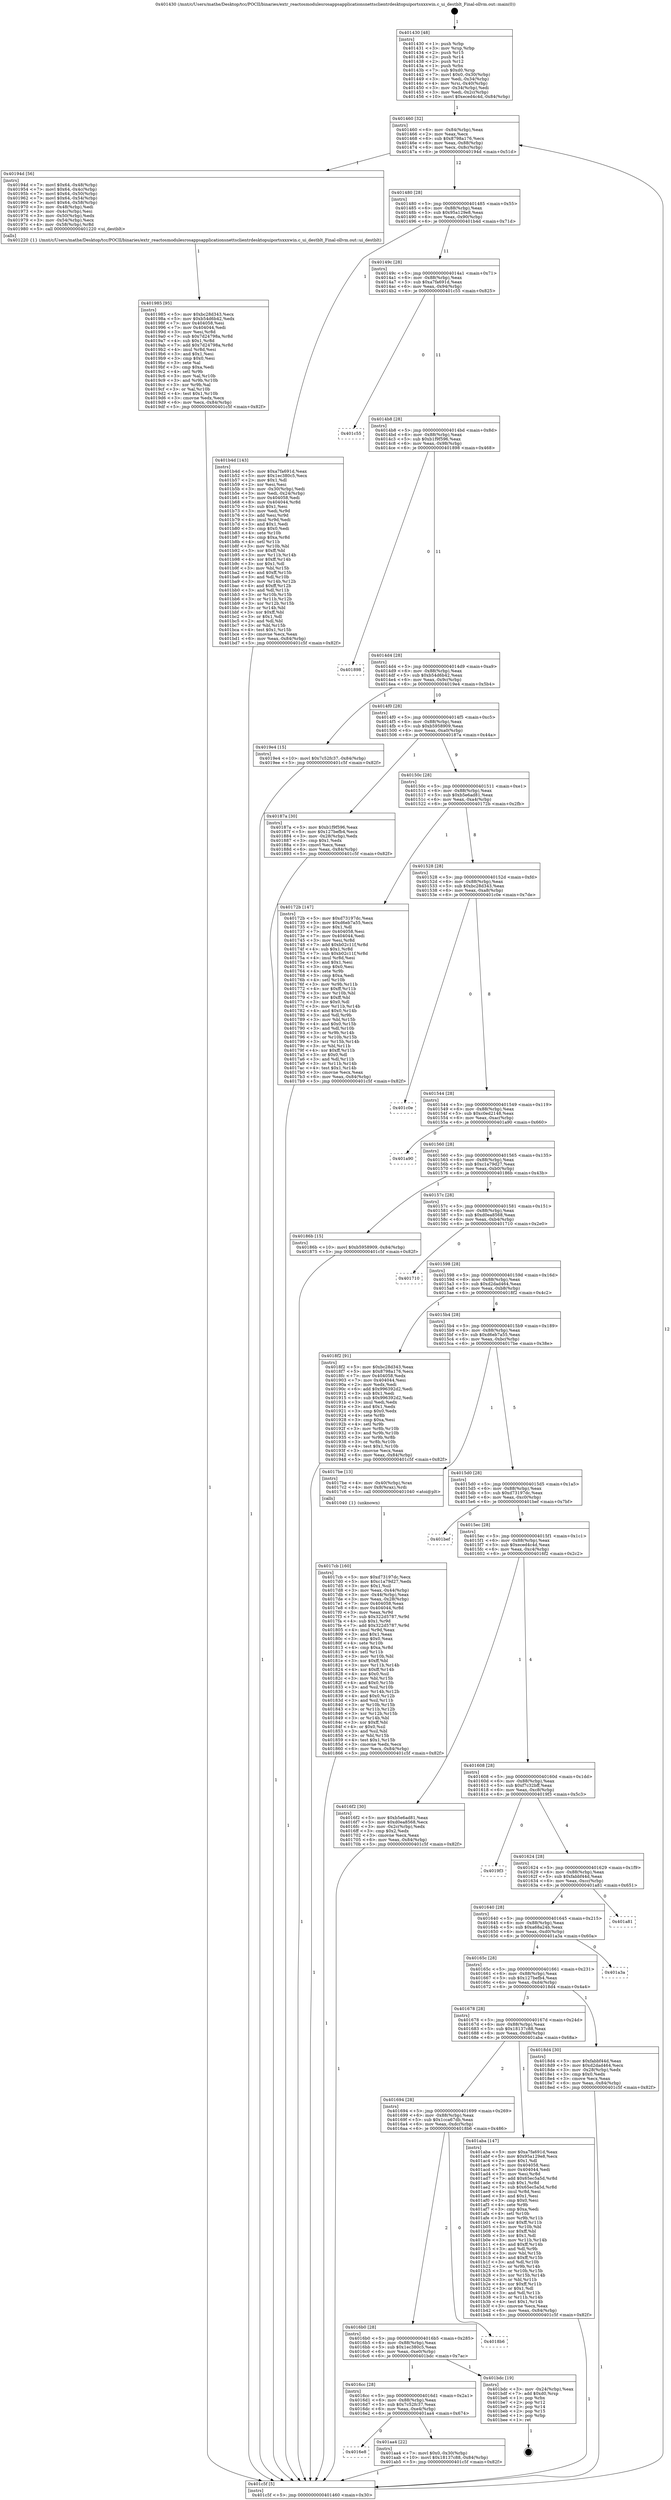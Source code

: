 digraph "0x401430" {
  label = "0x401430 (/mnt/c/Users/mathe/Desktop/tcc/POCII/binaries/extr_reactosmodulesrosappsapplicationsnettsclientrdesktopuiportsxxxwin.c_ui_destblt_Final-ollvm.out::main(0))"
  labelloc = "t"
  node[shape=record]

  Entry [label="",width=0.3,height=0.3,shape=circle,fillcolor=black,style=filled]
  "0x401460" [label="{
     0x401460 [32]\l
     | [instrs]\l
     &nbsp;&nbsp;0x401460 \<+6\>: mov -0x84(%rbp),%eax\l
     &nbsp;&nbsp;0x401466 \<+2\>: mov %eax,%ecx\l
     &nbsp;&nbsp;0x401468 \<+6\>: sub $0x8798a176,%ecx\l
     &nbsp;&nbsp;0x40146e \<+6\>: mov %eax,-0x88(%rbp)\l
     &nbsp;&nbsp;0x401474 \<+6\>: mov %ecx,-0x8c(%rbp)\l
     &nbsp;&nbsp;0x40147a \<+6\>: je 000000000040194d \<main+0x51d\>\l
  }"]
  "0x40194d" [label="{
     0x40194d [56]\l
     | [instrs]\l
     &nbsp;&nbsp;0x40194d \<+7\>: movl $0x64,-0x48(%rbp)\l
     &nbsp;&nbsp;0x401954 \<+7\>: movl $0x64,-0x4c(%rbp)\l
     &nbsp;&nbsp;0x40195b \<+7\>: movl $0x64,-0x50(%rbp)\l
     &nbsp;&nbsp;0x401962 \<+7\>: movl $0x64,-0x54(%rbp)\l
     &nbsp;&nbsp;0x401969 \<+7\>: movl $0x64,-0x58(%rbp)\l
     &nbsp;&nbsp;0x401970 \<+3\>: mov -0x48(%rbp),%edi\l
     &nbsp;&nbsp;0x401973 \<+3\>: mov -0x4c(%rbp),%esi\l
     &nbsp;&nbsp;0x401976 \<+3\>: mov -0x50(%rbp),%edx\l
     &nbsp;&nbsp;0x401979 \<+3\>: mov -0x54(%rbp),%ecx\l
     &nbsp;&nbsp;0x40197c \<+4\>: mov -0x58(%rbp),%r8d\l
     &nbsp;&nbsp;0x401980 \<+5\>: call 0000000000401220 \<ui_destblt\>\l
     | [calls]\l
     &nbsp;&nbsp;0x401220 \{1\} (/mnt/c/Users/mathe/Desktop/tcc/POCII/binaries/extr_reactosmodulesrosappsapplicationsnettsclientrdesktopuiportsxxxwin.c_ui_destblt_Final-ollvm.out::ui_destblt)\l
  }"]
  "0x401480" [label="{
     0x401480 [28]\l
     | [instrs]\l
     &nbsp;&nbsp;0x401480 \<+5\>: jmp 0000000000401485 \<main+0x55\>\l
     &nbsp;&nbsp;0x401485 \<+6\>: mov -0x88(%rbp),%eax\l
     &nbsp;&nbsp;0x40148b \<+5\>: sub $0x95a129e8,%eax\l
     &nbsp;&nbsp;0x401490 \<+6\>: mov %eax,-0x90(%rbp)\l
     &nbsp;&nbsp;0x401496 \<+6\>: je 0000000000401b4d \<main+0x71d\>\l
  }"]
  Exit [label="",width=0.3,height=0.3,shape=circle,fillcolor=black,style=filled,peripheries=2]
  "0x401b4d" [label="{
     0x401b4d [143]\l
     | [instrs]\l
     &nbsp;&nbsp;0x401b4d \<+5\>: mov $0xa7fa691d,%eax\l
     &nbsp;&nbsp;0x401b52 \<+5\>: mov $0x1ec380c5,%ecx\l
     &nbsp;&nbsp;0x401b57 \<+2\>: mov $0x1,%dl\l
     &nbsp;&nbsp;0x401b59 \<+2\>: xor %esi,%esi\l
     &nbsp;&nbsp;0x401b5b \<+3\>: mov -0x30(%rbp),%edi\l
     &nbsp;&nbsp;0x401b5e \<+3\>: mov %edi,-0x24(%rbp)\l
     &nbsp;&nbsp;0x401b61 \<+7\>: mov 0x404058,%edi\l
     &nbsp;&nbsp;0x401b68 \<+8\>: mov 0x404044,%r8d\l
     &nbsp;&nbsp;0x401b70 \<+3\>: sub $0x1,%esi\l
     &nbsp;&nbsp;0x401b73 \<+3\>: mov %edi,%r9d\l
     &nbsp;&nbsp;0x401b76 \<+3\>: add %esi,%r9d\l
     &nbsp;&nbsp;0x401b79 \<+4\>: imul %r9d,%edi\l
     &nbsp;&nbsp;0x401b7d \<+3\>: and $0x1,%edi\l
     &nbsp;&nbsp;0x401b80 \<+3\>: cmp $0x0,%edi\l
     &nbsp;&nbsp;0x401b83 \<+4\>: sete %r10b\l
     &nbsp;&nbsp;0x401b87 \<+4\>: cmp $0xa,%r8d\l
     &nbsp;&nbsp;0x401b8b \<+4\>: setl %r11b\l
     &nbsp;&nbsp;0x401b8f \<+3\>: mov %r10b,%bl\l
     &nbsp;&nbsp;0x401b92 \<+3\>: xor $0xff,%bl\l
     &nbsp;&nbsp;0x401b95 \<+3\>: mov %r11b,%r14b\l
     &nbsp;&nbsp;0x401b98 \<+4\>: xor $0xff,%r14b\l
     &nbsp;&nbsp;0x401b9c \<+3\>: xor $0x1,%dl\l
     &nbsp;&nbsp;0x401b9f \<+3\>: mov %bl,%r15b\l
     &nbsp;&nbsp;0x401ba2 \<+4\>: and $0xff,%r15b\l
     &nbsp;&nbsp;0x401ba6 \<+3\>: and %dl,%r10b\l
     &nbsp;&nbsp;0x401ba9 \<+3\>: mov %r14b,%r12b\l
     &nbsp;&nbsp;0x401bac \<+4\>: and $0xff,%r12b\l
     &nbsp;&nbsp;0x401bb0 \<+3\>: and %dl,%r11b\l
     &nbsp;&nbsp;0x401bb3 \<+3\>: or %r10b,%r15b\l
     &nbsp;&nbsp;0x401bb6 \<+3\>: or %r11b,%r12b\l
     &nbsp;&nbsp;0x401bb9 \<+3\>: xor %r12b,%r15b\l
     &nbsp;&nbsp;0x401bbc \<+3\>: or %r14b,%bl\l
     &nbsp;&nbsp;0x401bbf \<+3\>: xor $0xff,%bl\l
     &nbsp;&nbsp;0x401bc2 \<+3\>: or $0x1,%dl\l
     &nbsp;&nbsp;0x401bc5 \<+2\>: and %dl,%bl\l
     &nbsp;&nbsp;0x401bc7 \<+3\>: or %bl,%r15b\l
     &nbsp;&nbsp;0x401bca \<+4\>: test $0x1,%r15b\l
     &nbsp;&nbsp;0x401bce \<+3\>: cmovne %ecx,%eax\l
     &nbsp;&nbsp;0x401bd1 \<+6\>: mov %eax,-0x84(%rbp)\l
     &nbsp;&nbsp;0x401bd7 \<+5\>: jmp 0000000000401c5f \<main+0x82f\>\l
  }"]
  "0x40149c" [label="{
     0x40149c [28]\l
     | [instrs]\l
     &nbsp;&nbsp;0x40149c \<+5\>: jmp 00000000004014a1 \<main+0x71\>\l
     &nbsp;&nbsp;0x4014a1 \<+6\>: mov -0x88(%rbp),%eax\l
     &nbsp;&nbsp;0x4014a7 \<+5\>: sub $0xa7fa691d,%eax\l
     &nbsp;&nbsp;0x4014ac \<+6\>: mov %eax,-0x94(%rbp)\l
     &nbsp;&nbsp;0x4014b2 \<+6\>: je 0000000000401c55 \<main+0x825\>\l
  }"]
  "0x4016e8" [label="{
     0x4016e8\l
  }", style=dashed]
  "0x401c55" [label="{
     0x401c55\l
  }", style=dashed]
  "0x4014b8" [label="{
     0x4014b8 [28]\l
     | [instrs]\l
     &nbsp;&nbsp;0x4014b8 \<+5\>: jmp 00000000004014bd \<main+0x8d\>\l
     &nbsp;&nbsp;0x4014bd \<+6\>: mov -0x88(%rbp),%eax\l
     &nbsp;&nbsp;0x4014c3 \<+5\>: sub $0xb1f9f596,%eax\l
     &nbsp;&nbsp;0x4014c8 \<+6\>: mov %eax,-0x98(%rbp)\l
     &nbsp;&nbsp;0x4014ce \<+6\>: je 0000000000401898 \<main+0x468\>\l
  }"]
  "0x401aa4" [label="{
     0x401aa4 [22]\l
     | [instrs]\l
     &nbsp;&nbsp;0x401aa4 \<+7\>: movl $0x0,-0x30(%rbp)\l
     &nbsp;&nbsp;0x401aab \<+10\>: movl $0x18137c88,-0x84(%rbp)\l
     &nbsp;&nbsp;0x401ab5 \<+5\>: jmp 0000000000401c5f \<main+0x82f\>\l
  }"]
  "0x401898" [label="{
     0x401898\l
  }", style=dashed]
  "0x4014d4" [label="{
     0x4014d4 [28]\l
     | [instrs]\l
     &nbsp;&nbsp;0x4014d4 \<+5\>: jmp 00000000004014d9 \<main+0xa9\>\l
     &nbsp;&nbsp;0x4014d9 \<+6\>: mov -0x88(%rbp),%eax\l
     &nbsp;&nbsp;0x4014df \<+5\>: sub $0xb54d6b42,%eax\l
     &nbsp;&nbsp;0x4014e4 \<+6\>: mov %eax,-0x9c(%rbp)\l
     &nbsp;&nbsp;0x4014ea \<+6\>: je 00000000004019e4 \<main+0x5b4\>\l
  }"]
  "0x4016cc" [label="{
     0x4016cc [28]\l
     | [instrs]\l
     &nbsp;&nbsp;0x4016cc \<+5\>: jmp 00000000004016d1 \<main+0x2a1\>\l
     &nbsp;&nbsp;0x4016d1 \<+6\>: mov -0x88(%rbp),%eax\l
     &nbsp;&nbsp;0x4016d7 \<+5\>: sub $0x7c52fc37,%eax\l
     &nbsp;&nbsp;0x4016dc \<+6\>: mov %eax,-0xe4(%rbp)\l
     &nbsp;&nbsp;0x4016e2 \<+6\>: je 0000000000401aa4 \<main+0x674\>\l
  }"]
  "0x4019e4" [label="{
     0x4019e4 [15]\l
     | [instrs]\l
     &nbsp;&nbsp;0x4019e4 \<+10\>: movl $0x7c52fc37,-0x84(%rbp)\l
     &nbsp;&nbsp;0x4019ee \<+5\>: jmp 0000000000401c5f \<main+0x82f\>\l
  }"]
  "0x4014f0" [label="{
     0x4014f0 [28]\l
     | [instrs]\l
     &nbsp;&nbsp;0x4014f0 \<+5\>: jmp 00000000004014f5 \<main+0xc5\>\l
     &nbsp;&nbsp;0x4014f5 \<+6\>: mov -0x88(%rbp),%eax\l
     &nbsp;&nbsp;0x4014fb \<+5\>: sub $0xb5958909,%eax\l
     &nbsp;&nbsp;0x401500 \<+6\>: mov %eax,-0xa0(%rbp)\l
     &nbsp;&nbsp;0x401506 \<+6\>: je 000000000040187a \<main+0x44a\>\l
  }"]
  "0x401bdc" [label="{
     0x401bdc [19]\l
     | [instrs]\l
     &nbsp;&nbsp;0x401bdc \<+3\>: mov -0x24(%rbp),%eax\l
     &nbsp;&nbsp;0x401bdf \<+7\>: add $0xd0,%rsp\l
     &nbsp;&nbsp;0x401be6 \<+1\>: pop %rbx\l
     &nbsp;&nbsp;0x401be7 \<+2\>: pop %r12\l
     &nbsp;&nbsp;0x401be9 \<+2\>: pop %r14\l
     &nbsp;&nbsp;0x401beb \<+2\>: pop %r15\l
     &nbsp;&nbsp;0x401bed \<+1\>: pop %rbp\l
     &nbsp;&nbsp;0x401bee \<+1\>: ret\l
  }"]
  "0x40187a" [label="{
     0x40187a [30]\l
     | [instrs]\l
     &nbsp;&nbsp;0x40187a \<+5\>: mov $0xb1f9f596,%eax\l
     &nbsp;&nbsp;0x40187f \<+5\>: mov $0x127befb4,%ecx\l
     &nbsp;&nbsp;0x401884 \<+3\>: mov -0x28(%rbp),%edx\l
     &nbsp;&nbsp;0x401887 \<+3\>: cmp $0x1,%edx\l
     &nbsp;&nbsp;0x40188a \<+3\>: cmovl %ecx,%eax\l
     &nbsp;&nbsp;0x40188d \<+6\>: mov %eax,-0x84(%rbp)\l
     &nbsp;&nbsp;0x401893 \<+5\>: jmp 0000000000401c5f \<main+0x82f\>\l
  }"]
  "0x40150c" [label="{
     0x40150c [28]\l
     | [instrs]\l
     &nbsp;&nbsp;0x40150c \<+5\>: jmp 0000000000401511 \<main+0xe1\>\l
     &nbsp;&nbsp;0x401511 \<+6\>: mov -0x88(%rbp),%eax\l
     &nbsp;&nbsp;0x401517 \<+5\>: sub $0xb5e6ad81,%eax\l
     &nbsp;&nbsp;0x40151c \<+6\>: mov %eax,-0xa4(%rbp)\l
     &nbsp;&nbsp;0x401522 \<+6\>: je 000000000040172b \<main+0x2fb\>\l
  }"]
  "0x4016b0" [label="{
     0x4016b0 [28]\l
     | [instrs]\l
     &nbsp;&nbsp;0x4016b0 \<+5\>: jmp 00000000004016b5 \<main+0x285\>\l
     &nbsp;&nbsp;0x4016b5 \<+6\>: mov -0x88(%rbp),%eax\l
     &nbsp;&nbsp;0x4016bb \<+5\>: sub $0x1ec380c5,%eax\l
     &nbsp;&nbsp;0x4016c0 \<+6\>: mov %eax,-0xe0(%rbp)\l
     &nbsp;&nbsp;0x4016c6 \<+6\>: je 0000000000401bdc \<main+0x7ac\>\l
  }"]
  "0x40172b" [label="{
     0x40172b [147]\l
     | [instrs]\l
     &nbsp;&nbsp;0x40172b \<+5\>: mov $0xd73197dc,%eax\l
     &nbsp;&nbsp;0x401730 \<+5\>: mov $0xd6eb7a55,%ecx\l
     &nbsp;&nbsp;0x401735 \<+2\>: mov $0x1,%dl\l
     &nbsp;&nbsp;0x401737 \<+7\>: mov 0x404058,%esi\l
     &nbsp;&nbsp;0x40173e \<+7\>: mov 0x404044,%edi\l
     &nbsp;&nbsp;0x401745 \<+3\>: mov %esi,%r8d\l
     &nbsp;&nbsp;0x401748 \<+7\>: add $0xb02c11f,%r8d\l
     &nbsp;&nbsp;0x40174f \<+4\>: sub $0x1,%r8d\l
     &nbsp;&nbsp;0x401753 \<+7\>: sub $0xb02c11f,%r8d\l
     &nbsp;&nbsp;0x40175a \<+4\>: imul %r8d,%esi\l
     &nbsp;&nbsp;0x40175e \<+3\>: and $0x1,%esi\l
     &nbsp;&nbsp;0x401761 \<+3\>: cmp $0x0,%esi\l
     &nbsp;&nbsp;0x401764 \<+4\>: sete %r9b\l
     &nbsp;&nbsp;0x401768 \<+3\>: cmp $0xa,%edi\l
     &nbsp;&nbsp;0x40176b \<+4\>: setl %r10b\l
     &nbsp;&nbsp;0x40176f \<+3\>: mov %r9b,%r11b\l
     &nbsp;&nbsp;0x401772 \<+4\>: xor $0xff,%r11b\l
     &nbsp;&nbsp;0x401776 \<+3\>: mov %r10b,%bl\l
     &nbsp;&nbsp;0x401779 \<+3\>: xor $0xff,%bl\l
     &nbsp;&nbsp;0x40177c \<+3\>: xor $0x0,%dl\l
     &nbsp;&nbsp;0x40177f \<+3\>: mov %r11b,%r14b\l
     &nbsp;&nbsp;0x401782 \<+4\>: and $0x0,%r14b\l
     &nbsp;&nbsp;0x401786 \<+3\>: and %dl,%r9b\l
     &nbsp;&nbsp;0x401789 \<+3\>: mov %bl,%r15b\l
     &nbsp;&nbsp;0x40178c \<+4\>: and $0x0,%r15b\l
     &nbsp;&nbsp;0x401790 \<+3\>: and %dl,%r10b\l
     &nbsp;&nbsp;0x401793 \<+3\>: or %r9b,%r14b\l
     &nbsp;&nbsp;0x401796 \<+3\>: or %r10b,%r15b\l
     &nbsp;&nbsp;0x401799 \<+3\>: xor %r15b,%r14b\l
     &nbsp;&nbsp;0x40179c \<+3\>: or %bl,%r11b\l
     &nbsp;&nbsp;0x40179f \<+4\>: xor $0xff,%r11b\l
     &nbsp;&nbsp;0x4017a3 \<+3\>: or $0x0,%dl\l
     &nbsp;&nbsp;0x4017a6 \<+3\>: and %dl,%r11b\l
     &nbsp;&nbsp;0x4017a9 \<+3\>: or %r11b,%r14b\l
     &nbsp;&nbsp;0x4017ac \<+4\>: test $0x1,%r14b\l
     &nbsp;&nbsp;0x4017b0 \<+3\>: cmovne %ecx,%eax\l
     &nbsp;&nbsp;0x4017b3 \<+6\>: mov %eax,-0x84(%rbp)\l
     &nbsp;&nbsp;0x4017b9 \<+5\>: jmp 0000000000401c5f \<main+0x82f\>\l
  }"]
  "0x401528" [label="{
     0x401528 [28]\l
     | [instrs]\l
     &nbsp;&nbsp;0x401528 \<+5\>: jmp 000000000040152d \<main+0xfd\>\l
     &nbsp;&nbsp;0x40152d \<+6\>: mov -0x88(%rbp),%eax\l
     &nbsp;&nbsp;0x401533 \<+5\>: sub $0xbc28d343,%eax\l
     &nbsp;&nbsp;0x401538 \<+6\>: mov %eax,-0xa8(%rbp)\l
     &nbsp;&nbsp;0x40153e \<+6\>: je 0000000000401c0e \<main+0x7de\>\l
  }"]
  "0x4018b6" [label="{
     0x4018b6\l
  }", style=dashed]
  "0x401c0e" [label="{
     0x401c0e\l
  }", style=dashed]
  "0x401544" [label="{
     0x401544 [28]\l
     | [instrs]\l
     &nbsp;&nbsp;0x401544 \<+5\>: jmp 0000000000401549 \<main+0x119\>\l
     &nbsp;&nbsp;0x401549 \<+6\>: mov -0x88(%rbp),%eax\l
     &nbsp;&nbsp;0x40154f \<+5\>: sub $0xc0ed2148,%eax\l
     &nbsp;&nbsp;0x401554 \<+6\>: mov %eax,-0xac(%rbp)\l
     &nbsp;&nbsp;0x40155a \<+6\>: je 0000000000401a90 \<main+0x660\>\l
  }"]
  "0x401694" [label="{
     0x401694 [28]\l
     | [instrs]\l
     &nbsp;&nbsp;0x401694 \<+5\>: jmp 0000000000401699 \<main+0x269\>\l
     &nbsp;&nbsp;0x401699 \<+6\>: mov -0x88(%rbp),%eax\l
     &nbsp;&nbsp;0x40169f \<+5\>: sub $0x1cca67db,%eax\l
     &nbsp;&nbsp;0x4016a4 \<+6\>: mov %eax,-0xdc(%rbp)\l
     &nbsp;&nbsp;0x4016aa \<+6\>: je 00000000004018b6 \<main+0x486\>\l
  }"]
  "0x401a90" [label="{
     0x401a90\l
  }", style=dashed]
  "0x401560" [label="{
     0x401560 [28]\l
     | [instrs]\l
     &nbsp;&nbsp;0x401560 \<+5\>: jmp 0000000000401565 \<main+0x135\>\l
     &nbsp;&nbsp;0x401565 \<+6\>: mov -0x88(%rbp),%eax\l
     &nbsp;&nbsp;0x40156b \<+5\>: sub $0xc1a79d27,%eax\l
     &nbsp;&nbsp;0x401570 \<+6\>: mov %eax,-0xb0(%rbp)\l
     &nbsp;&nbsp;0x401576 \<+6\>: je 000000000040186b \<main+0x43b\>\l
  }"]
  "0x401aba" [label="{
     0x401aba [147]\l
     | [instrs]\l
     &nbsp;&nbsp;0x401aba \<+5\>: mov $0xa7fa691d,%eax\l
     &nbsp;&nbsp;0x401abf \<+5\>: mov $0x95a129e8,%ecx\l
     &nbsp;&nbsp;0x401ac4 \<+2\>: mov $0x1,%dl\l
     &nbsp;&nbsp;0x401ac6 \<+7\>: mov 0x404058,%esi\l
     &nbsp;&nbsp;0x401acd \<+7\>: mov 0x404044,%edi\l
     &nbsp;&nbsp;0x401ad4 \<+3\>: mov %esi,%r8d\l
     &nbsp;&nbsp;0x401ad7 \<+7\>: add $0x65ec5a5d,%r8d\l
     &nbsp;&nbsp;0x401ade \<+4\>: sub $0x1,%r8d\l
     &nbsp;&nbsp;0x401ae2 \<+7\>: sub $0x65ec5a5d,%r8d\l
     &nbsp;&nbsp;0x401ae9 \<+4\>: imul %r8d,%esi\l
     &nbsp;&nbsp;0x401aed \<+3\>: and $0x1,%esi\l
     &nbsp;&nbsp;0x401af0 \<+3\>: cmp $0x0,%esi\l
     &nbsp;&nbsp;0x401af3 \<+4\>: sete %r9b\l
     &nbsp;&nbsp;0x401af7 \<+3\>: cmp $0xa,%edi\l
     &nbsp;&nbsp;0x401afa \<+4\>: setl %r10b\l
     &nbsp;&nbsp;0x401afe \<+3\>: mov %r9b,%r11b\l
     &nbsp;&nbsp;0x401b01 \<+4\>: xor $0xff,%r11b\l
     &nbsp;&nbsp;0x401b05 \<+3\>: mov %r10b,%bl\l
     &nbsp;&nbsp;0x401b08 \<+3\>: xor $0xff,%bl\l
     &nbsp;&nbsp;0x401b0b \<+3\>: xor $0x1,%dl\l
     &nbsp;&nbsp;0x401b0e \<+3\>: mov %r11b,%r14b\l
     &nbsp;&nbsp;0x401b11 \<+4\>: and $0xff,%r14b\l
     &nbsp;&nbsp;0x401b15 \<+3\>: and %dl,%r9b\l
     &nbsp;&nbsp;0x401b18 \<+3\>: mov %bl,%r15b\l
     &nbsp;&nbsp;0x401b1b \<+4\>: and $0xff,%r15b\l
     &nbsp;&nbsp;0x401b1f \<+3\>: and %dl,%r10b\l
     &nbsp;&nbsp;0x401b22 \<+3\>: or %r9b,%r14b\l
     &nbsp;&nbsp;0x401b25 \<+3\>: or %r10b,%r15b\l
     &nbsp;&nbsp;0x401b28 \<+3\>: xor %r15b,%r14b\l
     &nbsp;&nbsp;0x401b2b \<+3\>: or %bl,%r11b\l
     &nbsp;&nbsp;0x401b2e \<+4\>: xor $0xff,%r11b\l
     &nbsp;&nbsp;0x401b32 \<+3\>: or $0x1,%dl\l
     &nbsp;&nbsp;0x401b35 \<+3\>: and %dl,%r11b\l
     &nbsp;&nbsp;0x401b38 \<+3\>: or %r11b,%r14b\l
     &nbsp;&nbsp;0x401b3b \<+4\>: test $0x1,%r14b\l
     &nbsp;&nbsp;0x401b3f \<+3\>: cmovne %ecx,%eax\l
     &nbsp;&nbsp;0x401b42 \<+6\>: mov %eax,-0x84(%rbp)\l
     &nbsp;&nbsp;0x401b48 \<+5\>: jmp 0000000000401c5f \<main+0x82f\>\l
  }"]
  "0x40186b" [label="{
     0x40186b [15]\l
     | [instrs]\l
     &nbsp;&nbsp;0x40186b \<+10\>: movl $0xb5958909,-0x84(%rbp)\l
     &nbsp;&nbsp;0x401875 \<+5\>: jmp 0000000000401c5f \<main+0x82f\>\l
  }"]
  "0x40157c" [label="{
     0x40157c [28]\l
     | [instrs]\l
     &nbsp;&nbsp;0x40157c \<+5\>: jmp 0000000000401581 \<main+0x151\>\l
     &nbsp;&nbsp;0x401581 \<+6\>: mov -0x88(%rbp),%eax\l
     &nbsp;&nbsp;0x401587 \<+5\>: sub $0xd0ea8568,%eax\l
     &nbsp;&nbsp;0x40158c \<+6\>: mov %eax,-0xb4(%rbp)\l
     &nbsp;&nbsp;0x401592 \<+6\>: je 0000000000401710 \<main+0x2e0\>\l
  }"]
  "0x401985" [label="{
     0x401985 [95]\l
     | [instrs]\l
     &nbsp;&nbsp;0x401985 \<+5\>: mov $0xbc28d343,%ecx\l
     &nbsp;&nbsp;0x40198a \<+5\>: mov $0xb54d6b42,%edx\l
     &nbsp;&nbsp;0x40198f \<+7\>: mov 0x404058,%esi\l
     &nbsp;&nbsp;0x401996 \<+7\>: mov 0x404044,%edi\l
     &nbsp;&nbsp;0x40199d \<+3\>: mov %esi,%r8d\l
     &nbsp;&nbsp;0x4019a0 \<+7\>: sub $0x7d24798a,%r8d\l
     &nbsp;&nbsp;0x4019a7 \<+4\>: sub $0x1,%r8d\l
     &nbsp;&nbsp;0x4019ab \<+7\>: add $0x7d24798a,%r8d\l
     &nbsp;&nbsp;0x4019b2 \<+4\>: imul %r8d,%esi\l
     &nbsp;&nbsp;0x4019b6 \<+3\>: and $0x1,%esi\l
     &nbsp;&nbsp;0x4019b9 \<+3\>: cmp $0x0,%esi\l
     &nbsp;&nbsp;0x4019bc \<+3\>: sete %al\l
     &nbsp;&nbsp;0x4019bf \<+3\>: cmp $0xa,%edi\l
     &nbsp;&nbsp;0x4019c2 \<+4\>: setl %r9b\l
     &nbsp;&nbsp;0x4019c6 \<+3\>: mov %al,%r10b\l
     &nbsp;&nbsp;0x4019c9 \<+3\>: and %r9b,%r10b\l
     &nbsp;&nbsp;0x4019cc \<+3\>: xor %r9b,%al\l
     &nbsp;&nbsp;0x4019cf \<+3\>: or %al,%r10b\l
     &nbsp;&nbsp;0x4019d2 \<+4\>: test $0x1,%r10b\l
     &nbsp;&nbsp;0x4019d6 \<+3\>: cmovne %edx,%ecx\l
     &nbsp;&nbsp;0x4019d9 \<+6\>: mov %ecx,-0x84(%rbp)\l
     &nbsp;&nbsp;0x4019df \<+5\>: jmp 0000000000401c5f \<main+0x82f\>\l
  }"]
  "0x401710" [label="{
     0x401710\l
  }", style=dashed]
  "0x401598" [label="{
     0x401598 [28]\l
     | [instrs]\l
     &nbsp;&nbsp;0x401598 \<+5\>: jmp 000000000040159d \<main+0x16d\>\l
     &nbsp;&nbsp;0x40159d \<+6\>: mov -0x88(%rbp),%eax\l
     &nbsp;&nbsp;0x4015a3 \<+5\>: sub $0xd2dad464,%eax\l
     &nbsp;&nbsp;0x4015a8 \<+6\>: mov %eax,-0xb8(%rbp)\l
     &nbsp;&nbsp;0x4015ae \<+6\>: je 00000000004018f2 \<main+0x4c2\>\l
  }"]
  "0x401678" [label="{
     0x401678 [28]\l
     | [instrs]\l
     &nbsp;&nbsp;0x401678 \<+5\>: jmp 000000000040167d \<main+0x24d\>\l
     &nbsp;&nbsp;0x40167d \<+6\>: mov -0x88(%rbp),%eax\l
     &nbsp;&nbsp;0x401683 \<+5\>: sub $0x18137c88,%eax\l
     &nbsp;&nbsp;0x401688 \<+6\>: mov %eax,-0xd8(%rbp)\l
     &nbsp;&nbsp;0x40168e \<+6\>: je 0000000000401aba \<main+0x68a\>\l
  }"]
  "0x4018f2" [label="{
     0x4018f2 [91]\l
     | [instrs]\l
     &nbsp;&nbsp;0x4018f2 \<+5\>: mov $0xbc28d343,%eax\l
     &nbsp;&nbsp;0x4018f7 \<+5\>: mov $0x8798a176,%ecx\l
     &nbsp;&nbsp;0x4018fc \<+7\>: mov 0x404058,%edx\l
     &nbsp;&nbsp;0x401903 \<+7\>: mov 0x404044,%esi\l
     &nbsp;&nbsp;0x40190a \<+2\>: mov %edx,%edi\l
     &nbsp;&nbsp;0x40190c \<+6\>: add $0x996392d2,%edi\l
     &nbsp;&nbsp;0x401912 \<+3\>: sub $0x1,%edi\l
     &nbsp;&nbsp;0x401915 \<+6\>: sub $0x996392d2,%edi\l
     &nbsp;&nbsp;0x40191b \<+3\>: imul %edi,%edx\l
     &nbsp;&nbsp;0x40191e \<+3\>: and $0x1,%edx\l
     &nbsp;&nbsp;0x401921 \<+3\>: cmp $0x0,%edx\l
     &nbsp;&nbsp;0x401924 \<+4\>: sete %r8b\l
     &nbsp;&nbsp;0x401928 \<+3\>: cmp $0xa,%esi\l
     &nbsp;&nbsp;0x40192b \<+4\>: setl %r9b\l
     &nbsp;&nbsp;0x40192f \<+3\>: mov %r8b,%r10b\l
     &nbsp;&nbsp;0x401932 \<+3\>: and %r9b,%r10b\l
     &nbsp;&nbsp;0x401935 \<+3\>: xor %r9b,%r8b\l
     &nbsp;&nbsp;0x401938 \<+3\>: or %r8b,%r10b\l
     &nbsp;&nbsp;0x40193b \<+4\>: test $0x1,%r10b\l
     &nbsp;&nbsp;0x40193f \<+3\>: cmovne %ecx,%eax\l
     &nbsp;&nbsp;0x401942 \<+6\>: mov %eax,-0x84(%rbp)\l
     &nbsp;&nbsp;0x401948 \<+5\>: jmp 0000000000401c5f \<main+0x82f\>\l
  }"]
  "0x4015b4" [label="{
     0x4015b4 [28]\l
     | [instrs]\l
     &nbsp;&nbsp;0x4015b4 \<+5\>: jmp 00000000004015b9 \<main+0x189\>\l
     &nbsp;&nbsp;0x4015b9 \<+6\>: mov -0x88(%rbp),%eax\l
     &nbsp;&nbsp;0x4015bf \<+5\>: sub $0xd6eb7a55,%eax\l
     &nbsp;&nbsp;0x4015c4 \<+6\>: mov %eax,-0xbc(%rbp)\l
     &nbsp;&nbsp;0x4015ca \<+6\>: je 00000000004017be \<main+0x38e\>\l
  }"]
  "0x4018d4" [label="{
     0x4018d4 [30]\l
     | [instrs]\l
     &nbsp;&nbsp;0x4018d4 \<+5\>: mov $0xfabbf44d,%eax\l
     &nbsp;&nbsp;0x4018d9 \<+5\>: mov $0xd2dad464,%ecx\l
     &nbsp;&nbsp;0x4018de \<+3\>: mov -0x28(%rbp),%edx\l
     &nbsp;&nbsp;0x4018e1 \<+3\>: cmp $0x0,%edx\l
     &nbsp;&nbsp;0x4018e4 \<+3\>: cmove %ecx,%eax\l
     &nbsp;&nbsp;0x4018e7 \<+6\>: mov %eax,-0x84(%rbp)\l
     &nbsp;&nbsp;0x4018ed \<+5\>: jmp 0000000000401c5f \<main+0x82f\>\l
  }"]
  "0x4017be" [label="{
     0x4017be [13]\l
     | [instrs]\l
     &nbsp;&nbsp;0x4017be \<+4\>: mov -0x40(%rbp),%rax\l
     &nbsp;&nbsp;0x4017c2 \<+4\>: mov 0x8(%rax),%rdi\l
     &nbsp;&nbsp;0x4017c6 \<+5\>: call 0000000000401040 \<atoi@plt\>\l
     | [calls]\l
     &nbsp;&nbsp;0x401040 \{1\} (unknown)\l
  }"]
  "0x4015d0" [label="{
     0x4015d0 [28]\l
     | [instrs]\l
     &nbsp;&nbsp;0x4015d0 \<+5\>: jmp 00000000004015d5 \<main+0x1a5\>\l
     &nbsp;&nbsp;0x4015d5 \<+6\>: mov -0x88(%rbp),%eax\l
     &nbsp;&nbsp;0x4015db \<+5\>: sub $0xd73197dc,%eax\l
     &nbsp;&nbsp;0x4015e0 \<+6\>: mov %eax,-0xc0(%rbp)\l
     &nbsp;&nbsp;0x4015e6 \<+6\>: je 0000000000401bef \<main+0x7bf\>\l
  }"]
  "0x40165c" [label="{
     0x40165c [28]\l
     | [instrs]\l
     &nbsp;&nbsp;0x40165c \<+5\>: jmp 0000000000401661 \<main+0x231\>\l
     &nbsp;&nbsp;0x401661 \<+6\>: mov -0x88(%rbp),%eax\l
     &nbsp;&nbsp;0x401667 \<+5\>: sub $0x127befb4,%eax\l
     &nbsp;&nbsp;0x40166c \<+6\>: mov %eax,-0xd4(%rbp)\l
     &nbsp;&nbsp;0x401672 \<+6\>: je 00000000004018d4 \<main+0x4a4\>\l
  }"]
  "0x401bef" [label="{
     0x401bef\l
  }", style=dashed]
  "0x4015ec" [label="{
     0x4015ec [28]\l
     | [instrs]\l
     &nbsp;&nbsp;0x4015ec \<+5\>: jmp 00000000004015f1 \<main+0x1c1\>\l
     &nbsp;&nbsp;0x4015f1 \<+6\>: mov -0x88(%rbp),%eax\l
     &nbsp;&nbsp;0x4015f7 \<+5\>: sub $0xeced4c4d,%eax\l
     &nbsp;&nbsp;0x4015fc \<+6\>: mov %eax,-0xc4(%rbp)\l
     &nbsp;&nbsp;0x401602 \<+6\>: je 00000000004016f2 \<main+0x2c2\>\l
  }"]
  "0x401a3a" [label="{
     0x401a3a\l
  }", style=dashed]
  "0x4016f2" [label="{
     0x4016f2 [30]\l
     | [instrs]\l
     &nbsp;&nbsp;0x4016f2 \<+5\>: mov $0xb5e6ad81,%eax\l
     &nbsp;&nbsp;0x4016f7 \<+5\>: mov $0xd0ea8568,%ecx\l
     &nbsp;&nbsp;0x4016fc \<+3\>: mov -0x2c(%rbp),%edx\l
     &nbsp;&nbsp;0x4016ff \<+3\>: cmp $0x2,%edx\l
     &nbsp;&nbsp;0x401702 \<+3\>: cmovne %ecx,%eax\l
     &nbsp;&nbsp;0x401705 \<+6\>: mov %eax,-0x84(%rbp)\l
     &nbsp;&nbsp;0x40170b \<+5\>: jmp 0000000000401c5f \<main+0x82f\>\l
  }"]
  "0x401608" [label="{
     0x401608 [28]\l
     | [instrs]\l
     &nbsp;&nbsp;0x401608 \<+5\>: jmp 000000000040160d \<main+0x1dd\>\l
     &nbsp;&nbsp;0x40160d \<+6\>: mov -0x88(%rbp),%eax\l
     &nbsp;&nbsp;0x401613 \<+5\>: sub $0xf7c32bff,%eax\l
     &nbsp;&nbsp;0x401618 \<+6\>: mov %eax,-0xc8(%rbp)\l
     &nbsp;&nbsp;0x40161e \<+6\>: je 00000000004019f3 \<main+0x5c3\>\l
  }"]
  "0x401c5f" [label="{
     0x401c5f [5]\l
     | [instrs]\l
     &nbsp;&nbsp;0x401c5f \<+5\>: jmp 0000000000401460 \<main+0x30\>\l
  }"]
  "0x401430" [label="{
     0x401430 [48]\l
     | [instrs]\l
     &nbsp;&nbsp;0x401430 \<+1\>: push %rbp\l
     &nbsp;&nbsp;0x401431 \<+3\>: mov %rsp,%rbp\l
     &nbsp;&nbsp;0x401434 \<+2\>: push %r15\l
     &nbsp;&nbsp;0x401436 \<+2\>: push %r14\l
     &nbsp;&nbsp;0x401438 \<+2\>: push %r12\l
     &nbsp;&nbsp;0x40143a \<+1\>: push %rbx\l
     &nbsp;&nbsp;0x40143b \<+7\>: sub $0xd0,%rsp\l
     &nbsp;&nbsp;0x401442 \<+7\>: movl $0x0,-0x30(%rbp)\l
     &nbsp;&nbsp;0x401449 \<+3\>: mov %edi,-0x34(%rbp)\l
     &nbsp;&nbsp;0x40144c \<+4\>: mov %rsi,-0x40(%rbp)\l
     &nbsp;&nbsp;0x401450 \<+3\>: mov -0x34(%rbp),%edi\l
     &nbsp;&nbsp;0x401453 \<+3\>: mov %edi,-0x2c(%rbp)\l
     &nbsp;&nbsp;0x401456 \<+10\>: movl $0xeced4c4d,-0x84(%rbp)\l
  }"]
  "0x4017cb" [label="{
     0x4017cb [160]\l
     | [instrs]\l
     &nbsp;&nbsp;0x4017cb \<+5\>: mov $0xd73197dc,%ecx\l
     &nbsp;&nbsp;0x4017d0 \<+5\>: mov $0xc1a79d27,%edx\l
     &nbsp;&nbsp;0x4017d5 \<+3\>: mov $0x1,%sil\l
     &nbsp;&nbsp;0x4017d8 \<+3\>: mov %eax,-0x44(%rbp)\l
     &nbsp;&nbsp;0x4017db \<+3\>: mov -0x44(%rbp),%eax\l
     &nbsp;&nbsp;0x4017de \<+3\>: mov %eax,-0x28(%rbp)\l
     &nbsp;&nbsp;0x4017e1 \<+7\>: mov 0x404058,%eax\l
     &nbsp;&nbsp;0x4017e8 \<+8\>: mov 0x404044,%r8d\l
     &nbsp;&nbsp;0x4017f0 \<+3\>: mov %eax,%r9d\l
     &nbsp;&nbsp;0x4017f3 \<+7\>: sub $0x322d5787,%r9d\l
     &nbsp;&nbsp;0x4017fa \<+4\>: sub $0x1,%r9d\l
     &nbsp;&nbsp;0x4017fe \<+7\>: add $0x322d5787,%r9d\l
     &nbsp;&nbsp;0x401805 \<+4\>: imul %r9d,%eax\l
     &nbsp;&nbsp;0x401809 \<+3\>: and $0x1,%eax\l
     &nbsp;&nbsp;0x40180c \<+3\>: cmp $0x0,%eax\l
     &nbsp;&nbsp;0x40180f \<+4\>: sete %r10b\l
     &nbsp;&nbsp;0x401813 \<+4\>: cmp $0xa,%r8d\l
     &nbsp;&nbsp;0x401817 \<+4\>: setl %r11b\l
     &nbsp;&nbsp;0x40181b \<+3\>: mov %r10b,%bl\l
     &nbsp;&nbsp;0x40181e \<+3\>: xor $0xff,%bl\l
     &nbsp;&nbsp;0x401821 \<+3\>: mov %r11b,%r14b\l
     &nbsp;&nbsp;0x401824 \<+4\>: xor $0xff,%r14b\l
     &nbsp;&nbsp;0x401828 \<+4\>: xor $0x0,%sil\l
     &nbsp;&nbsp;0x40182c \<+3\>: mov %bl,%r15b\l
     &nbsp;&nbsp;0x40182f \<+4\>: and $0x0,%r15b\l
     &nbsp;&nbsp;0x401833 \<+3\>: and %sil,%r10b\l
     &nbsp;&nbsp;0x401836 \<+3\>: mov %r14b,%r12b\l
     &nbsp;&nbsp;0x401839 \<+4\>: and $0x0,%r12b\l
     &nbsp;&nbsp;0x40183d \<+3\>: and %sil,%r11b\l
     &nbsp;&nbsp;0x401840 \<+3\>: or %r10b,%r15b\l
     &nbsp;&nbsp;0x401843 \<+3\>: or %r11b,%r12b\l
     &nbsp;&nbsp;0x401846 \<+3\>: xor %r12b,%r15b\l
     &nbsp;&nbsp;0x401849 \<+3\>: or %r14b,%bl\l
     &nbsp;&nbsp;0x40184c \<+3\>: xor $0xff,%bl\l
     &nbsp;&nbsp;0x40184f \<+4\>: or $0x0,%sil\l
     &nbsp;&nbsp;0x401853 \<+3\>: and %sil,%bl\l
     &nbsp;&nbsp;0x401856 \<+3\>: or %bl,%r15b\l
     &nbsp;&nbsp;0x401859 \<+4\>: test $0x1,%r15b\l
     &nbsp;&nbsp;0x40185d \<+3\>: cmovne %edx,%ecx\l
     &nbsp;&nbsp;0x401860 \<+6\>: mov %ecx,-0x84(%rbp)\l
     &nbsp;&nbsp;0x401866 \<+5\>: jmp 0000000000401c5f \<main+0x82f\>\l
  }"]
  "0x401640" [label="{
     0x401640 [28]\l
     | [instrs]\l
     &nbsp;&nbsp;0x401640 \<+5\>: jmp 0000000000401645 \<main+0x215\>\l
     &nbsp;&nbsp;0x401645 \<+6\>: mov -0x88(%rbp),%eax\l
     &nbsp;&nbsp;0x40164b \<+5\>: sub $0xa68a24b,%eax\l
     &nbsp;&nbsp;0x401650 \<+6\>: mov %eax,-0xd0(%rbp)\l
     &nbsp;&nbsp;0x401656 \<+6\>: je 0000000000401a3a \<main+0x60a\>\l
  }"]
  "0x4019f3" [label="{
     0x4019f3\l
  }", style=dashed]
  "0x401624" [label="{
     0x401624 [28]\l
     | [instrs]\l
     &nbsp;&nbsp;0x401624 \<+5\>: jmp 0000000000401629 \<main+0x1f9\>\l
     &nbsp;&nbsp;0x401629 \<+6\>: mov -0x88(%rbp),%eax\l
     &nbsp;&nbsp;0x40162f \<+5\>: sub $0xfabbf44d,%eax\l
     &nbsp;&nbsp;0x401634 \<+6\>: mov %eax,-0xcc(%rbp)\l
     &nbsp;&nbsp;0x40163a \<+6\>: je 0000000000401a81 \<main+0x651\>\l
  }"]
  "0x401a81" [label="{
     0x401a81\l
  }", style=dashed]
  Entry -> "0x401430" [label=" 1"]
  "0x401460" -> "0x40194d" [label=" 1"]
  "0x401460" -> "0x401480" [label=" 12"]
  "0x401bdc" -> Exit [label=" 1"]
  "0x401480" -> "0x401b4d" [label=" 1"]
  "0x401480" -> "0x40149c" [label=" 11"]
  "0x401b4d" -> "0x401c5f" [label=" 1"]
  "0x40149c" -> "0x401c55" [label=" 0"]
  "0x40149c" -> "0x4014b8" [label=" 11"]
  "0x401aba" -> "0x401c5f" [label=" 1"]
  "0x4014b8" -> "0x401898" [label=" 0"]
  "0x4014b8" -> "0x4014d4" [label=" 11"]
  "0x401aa4" -> "0x401c5f" [label=" 1"]
  "0x4014d4" -> "0x4019e4" [label=" 1"]
  "0x4014d4" -> "0x4014f0" [label=" 10"]
  "0x4016cc" -> "0x401aa4" [label=" 1"]
  "0x4014f0" -> "0x40187a" [label=" 1"]
  "0x4014f0" -> "0x40150c" [label=" 9"]
  "0x4016cc" -> "0x4016e8" [label=" 0"]
  "0x40150c" -> "0x40172b" [label=" 1"]
  "0x40150c" -> "0x401528" [label=" 8"]
  "0x4016b0" -> "0x401bdc" [label=" 1"]
  "0x401528" -> "0x401c0e" [label=" 0"]
  "0x401528" -> "0x401544" [label=" 8"]
  "0x4016b0" -> "0x4016cc" [label=" 1"]
  "0x401544" -> "0x401a90" [label=" 0"]
  "0x401544" -> "0x401560" [label=" 8"]
  "0x401694" -> "0x4018b6" [label=" 0"]
  "0x401560" -> "0x40186b" [label=" 1"]
  "0x401560" -> "0x40157c" [label=" 7"]
  "0x401694" -> "0x4016b0" [label=" 2"]
  "0x40157c" -> "0x401710" [label=" 0"]
  "0x40157c" -> "0x401598" [label=" 7"]
  "0x401678" -> "0x401aba" [label=" 1"]
  "0x401598" -> "0x4018f2" [label=" 1"]
  "0x401598" -> "0x4015b4" [label=" 6"]
  "0x401678" -> "0x401694" [label=" 2"]
  "0x4015b4" -> "0x4017be" [label=" 1"]
  "0x4015b4" -> "0x4015d0" [label=" 5"]
  "0x4019e4" -> "0x401c5f" [label=" 1"]
  "0x4015d0" -> "0x401bef" [label=" 0"]
  "0x4015d0" -> "0x4015ec" [label=" 5"]
  "0x40194d" -> "0x401985" [label=" 1"]
  "0x4015ec" -> "0x4016f2" [label=" 1"]
  "0x4015ec" -> "0x401608" [label=" 4"]
  "0x4016f2" -> "0x401c5f" [label=" 1"]
  "0x401430" -> "0x401460" [label=" 1"]
  "0x401c5f" -> "0x401460" [label=" 12"]
  "0x40172b" -> "0x401c5f" [label=" 1"]
  "0x4017be" -> "0x4017cb" [label=" 1"]
  "0x4017cb" -> "0x401c5f" [label=" 1"]
  "0x40186b" -> "0x401c5f" [label=" 1"]
  "0x40187a" -> "0x401c5f" [label=" 1"]
  "0x4018f2" -> "0x401c5f" [label=" 1"]
  "0x401608" -> "0x4019f3" [label=" 0"]
  "0x401608" -> "0x401624" [label=" 4"]
  "0x40165c" -> "0x401678" [label=" 3"]
  "0x401624" -> "0x401a81" [label=" 0"]
  "0x401624" -> "0x401640" [label=" 4"]
  "0x4018d4" -> "0x401c5f" [label=" 1"]
  "0x401640" -> "0x401a3a" [label=" 0"]
  "0x401640" -> "0x40165c" [label=" 4"]
  "0x401985" -> "0x401c5f" [label=" 1"]
  "0x40165c" -> "0x4018d4" [label=" 1"]
}
